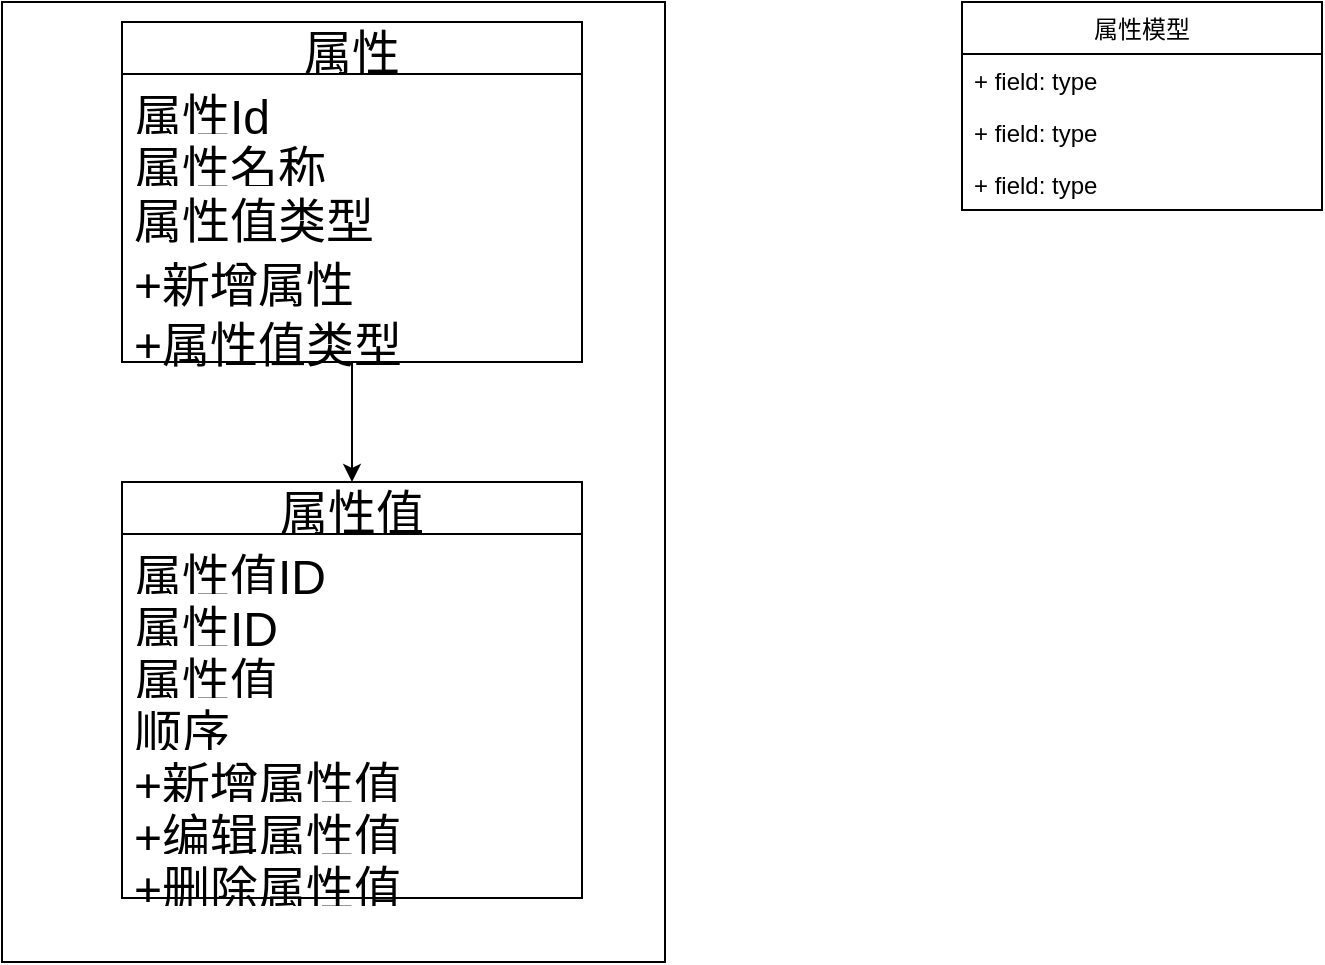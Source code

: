 <mxfile version="18.0.1" type="github">
  <diagram id="fuy1s0eva4b-fFWhVFdE" name="Page-1">
    <mxGraphModel dx="1318" dy="-6688" grid="1" gridSize="10" guides="1" tooltips="1" connect="1" arrows="1" fold="1" page="1" pageScale="1" pageWidth="827" pageHeight="1169" math="0" shadow="0">
      <root>
        <mxCell id="0" />
        <mxCell id="1" parent="0" />
        <mxCell id="HxOPDLQ4KwmjCW9O7RK3-1" value="" style="rounded=0;whiteSpace=wrap;html=1;fontSize=24;" parent="1" vertex="1">
          <mxGeometry x="-160" y="7100" width="331.5" height="480" as="geometry" />
        </mxCell>
        <mxCell id="HxOPDLQ4KwmjCW9O7RK3-2" style="edgeStyle=none;rounded=0;orthogonalLoop=1;jettySize=auto;html=1;entryX=0.5;entryY=0;entryDx=0;entryDy=0;fontSize=24;" parent="1" source="HxOPDLQ4KwmjCW9O7RK3-3" target="HxOPDLQ4KwmjCW9O7RK3-9" edge="1">
          <mxGeometry relative="1" as="geometry" />
        </mxCell>
        <mxCell id="HxOPDLQ4KwmjCW9O7RK3-3" value="属性" style="swimlane;fontStyle=0;childLayout=stackLayout;horizontal=1;startSize=26;fillColor=none;horizontalStack=0;resizeParent=1;resizeParentMax=0;resizeLast=0;collapsible=1;marginBottom=0;fontSize=24;" parent="1" vertex="1">
          <mxGeometry x="-100" y="7110" width="230" height="170" as="geometry" />
        </mxCell>
        <mxCell id="HxOPDLQ4KwmjCW9O7RK3-4" value="属性Id" style="text;strokeColor=none;fillColor=none;align=left;verticalAlign=top;spacingLeft=4;spacingRight=4;overflow=hidden;rotatable=0;points=[[0,0.5],[1,0.5]];portConstraint=eastwest;fontSize=24;" parent="HxOPDLQ4KwmjCW9O7RK3-3" vertex="1">
          <mxGeometry y="26" width="230" height="26" as="geometry" />
        </mxCell>
        <mxCell id="HxOPDLQ4KwmjCW9O7RK3-5" value="属性名称" style="text;strokeColor=none;fillColor=none;align=left;verticalAlign=top;spacingLeft=4;spacingRight=4;overflow=hidden;rotatable=0;points=[[0,0.5],[1,0.5]];portConstraint=eastwest;fontSize=24;" parent="HxOPDLQ4KwmjCW9O7RK3-3" vertex="1">
          <mxGeometry y="52" width="230" height="26" as="geometry" />
        </mxCell>
        <mxCell id="HxOPDLQ4KwmjCW9O7RK3-6" value="属性值类型" style="text;strokeColor=none;fillColor=none;align=left;verticalAlign=top;spacingLeft=4;spacingRight=4;overflow=hidden;rotatable=0;points=[[0,0.5],[1,0.5]];portConstraint=eastwest;fontSize=24;" parent="HxOPDLQ4KwmjCW9O7RK3-3" vertex="1">
          <mxGeometry y="78" width="230" height="32" as="geometry" />
        </mxCell>
        <mxCell id="HxOPDLQ4KwmjCW9O7RK3-7" value="+新增属性" style="text;strokeColor=none;fillColor=none;align=left;verticalAlign=top;spacingLeft=4;spacingRight=4;overflow=hidden;rotatable=0;points=[[0,0.5],[1,0.5]];portConstraint=eastwest;fontSize=24;" parent="HxOPDLQ4KwmjCW9O7RK3-3" vertex="1">
          <mxGeometry y="110" width="230" height="30" as="geometry" />
        </mxCell>
        <mxCell id="HxOPDLQ4KwmjCW9O7RK3-8" value="+属性值类型" style="text;strokeColor=none;fillColor=none;align=left;verticalAlign=top;spacingLeft=4;spacingRight=4;overflow=hidden;rotatable=0;points=[[0,0.5],[1,0.5]];portConstraint=eastwest;fontSize=24;" parent="HxOPDLQ4KwmjCW9O7RK3-3" vertex="1">
          <mxGeometry y="140" width="230" height="30" as="geometry" />
        </mxCell>
        <mxCell id="HxOPDLQ4KwmjCW9O7RK3-9" value="属性值" style="swimlane;fontStyle=0;childLayout=stackLayout;horizontal=1;startSize=26;fillColor=none;horizontalStack=0;resizeParent=1;resizeParentMax=0;resizeLast=0;collapsible=1;marginBottom=0;fontSize=24;" parent="1" vertex="1">
          <mxGeometry x="-100" y="7340" width="230" height="208" as="geometry" />
        </mxCell>
        <mxCell id="HxOPDLQ4KwmjCW9O7RK3-10" value="属性值ID" style="text;strokeColor=none;fillColor=none;align=left;verticalAlign=top;spacingLeft=4;spacingRight=4;overflow=hidden;rotatable=0;points=[[0,0.5],[1,0.5]];portConstraint=eastwest;fontSize=24;" parent="HxOPDLQ4KwmjCW9O7RK3-9" vertex="1">
          <mxGeometry y="26" width="230" height="26" as="geometry" />
        </mxCell>
        <mxCell id="HxOPDLQ4KwmjCW9O7RK3-11" value="属性ID" style="text;strokeColor=none;fillColor=none;align=left;verticalAlign=top;spacingLeft=4;spacingRight=4;overflow=hidden;rotatable=0;points=[[0,0.5],[1,0.5]];portConstraint=eastwest;fontSize=24;" parent="HxOPDLQ4KwmjCW9O7RK3-9" vertex="1">
          <mxGeometry y="52" width="230" height="26" as="geometry" />
        </mxCell>
        <mxCell id="HxOPDLQ4KwmjCW9O7RK3-12" value="属性值" style="text;strokeColor=none;fillColor=none;align=left;verticalAlign=top;spacingLeft=4;spacingRight=4;overflow=hidden;rotatable=0;points=[[0,0.5],[1,0.5]];portConstraint=eastwest;fontSize=24;" parent="HxOPDLQ4KwmjCW9O7RK3-9" vertex="1">
          <mxGeometry y="78" width="230" height="26" as="geometry" />
        </mxCell>
        <mxCell id="HxOPDLQ4KwmjCW9O7RK3-13" value="顺序" style="text;strokeColor=none;fillColor=none;align=left;verticalAlign=top;spacingLeft=4;spacingRight=4;overflow=hidden;rotatable=0;points=[[0,0.5],[1,0.5]];portConstraint=eastwest;fontSize=24;" parent="HxOPDLQ4KwmjCW9O7RK3-9" vertex="1">
          <mxGeometry y="104" width="230" height="26" as="geometry" />
        </mxCell>
        <mxCell id="HxOPDLQ4KwmjCW9O7RK3-14" value="+新增属性值" style="text;strokeColor=none;fillColor=none;align=left;verticalAlign=top;spacingLeft=4;spacingRight=4;overflow=hidden;rotatable=0;points=[[0,0.5],[1,0.5]];portConstraint=eastwest;fontSize=24;" parent="HxOPDLQ4KwmjCW9O7RK3-9" vertex="1">
          <mxGeometry y="130" width="230" height="26" as="geometry" />
        </mxCell>
        <mxCell id="HxOPDLQ4KwmjCW9O7RK3-15" value="+编辑属性值" style="text;strokeColor=none;fillColor=none;align=left;verticalAlign=top;spacingLeft=4;spacingRight=4;overflow=hidden;rotatable=0;points=[[0,0.5],[1,0.5]];portConstraint=eastwest;fontSize=24;" parent="HxOPDLQ4KwmjCW9O7RK3-9" vertex="1">
          <mxGeometry y="156" width="230" height="26" as="geometry" />
        </mxCell>
        <mxCell id="HxOPDLQ4KwmjCW9O7RK3-16" value="+删除属性值" style="text;strokeColor=none;fillColor=none;align=left;verticalAlign=top;spacingLeft=4;spacingRight=4;overflow=hidden;rotatable=0;points=[[0,0.5],[1,0.5]];portConstraint=eastwest;fontSize=24;" parent="HxOPDLQ4KwmjCW9O7RK3-9" vertex="1">
          <mxGeometry y="182" width="230" height="26" as="geometry" />
        </mxCell>
        <mxCell id="qUMy1aH1Jgnn8uqdyD9r-2" value="属性模型" style="swimlane;fontStyle=0;childLayout=stackLayout;horizontal=1;startSize=26;fillColor=none;horizontalStack=0;resizeParent=1;resizeParentMax=0;resizeLast=0;collapsible=1;marginBottom=0;" vertex="1" parent="1">
          <mxGeometry x="320" y="7100" width="180" height="104" as="geometry" />
        </mxCell>
        <mxCell id="qUMy1aH1Jgnn8uqdyD9r-3" value="+ field: type" style="text;strokeColor=none;fillColor=none;align=left;verticalAlign=top;spacingLeft=4;spacingRight=4;overflow=hidden;rotatable=0;points=[[0,0.5],[1,0.5]];portConstraint=eastwest;" vertex="1" parent="qUMy1aH1Jgnn8uqdyD9r-2">
          <mxGeometry y="26" width="180" height="26" as="geometry" />
        </mxCell>
        <mxCell id="qUMy1aH1Jgnn8uqdyD9r-4" value="+ field: type" style="text;strokeColor=none;fillColor=none;align=left;verticalAlign=top;spacingLeft=4;spacingRight=4;overflow=hidden;rotatable=0;points=[[0,0.5],[1,0.5]];portConstraint=eastwest;" vertex="1" parent="qUMy1aH1Jgnn8uqdyD9r-2">
          <mxGeometry y="52" width="180" height="26" as="geometry" />
        </mxCell>
        <mxCell id="qUMy1aH1Jgnn8uqdyD9r-5" value="+ field: type" style="text;strokeColor=none;fillColor=none;align=left;verticalAlign=top;spacingLeft=4;spacingRight=4;overflow=hidden;rotatable=0;points=[[0,0.5],[1,0.5]];portConstraint=eastwest;" vertex="1" parent="qUMy1aH1Jgnn8uqdyD9r-2">
          <mxGeometry y="78" width="180" height="26" as="geometry" />
        </mxCell>
      </root>
    </mxGraphModel>
  </diagram>
</mxfile>
